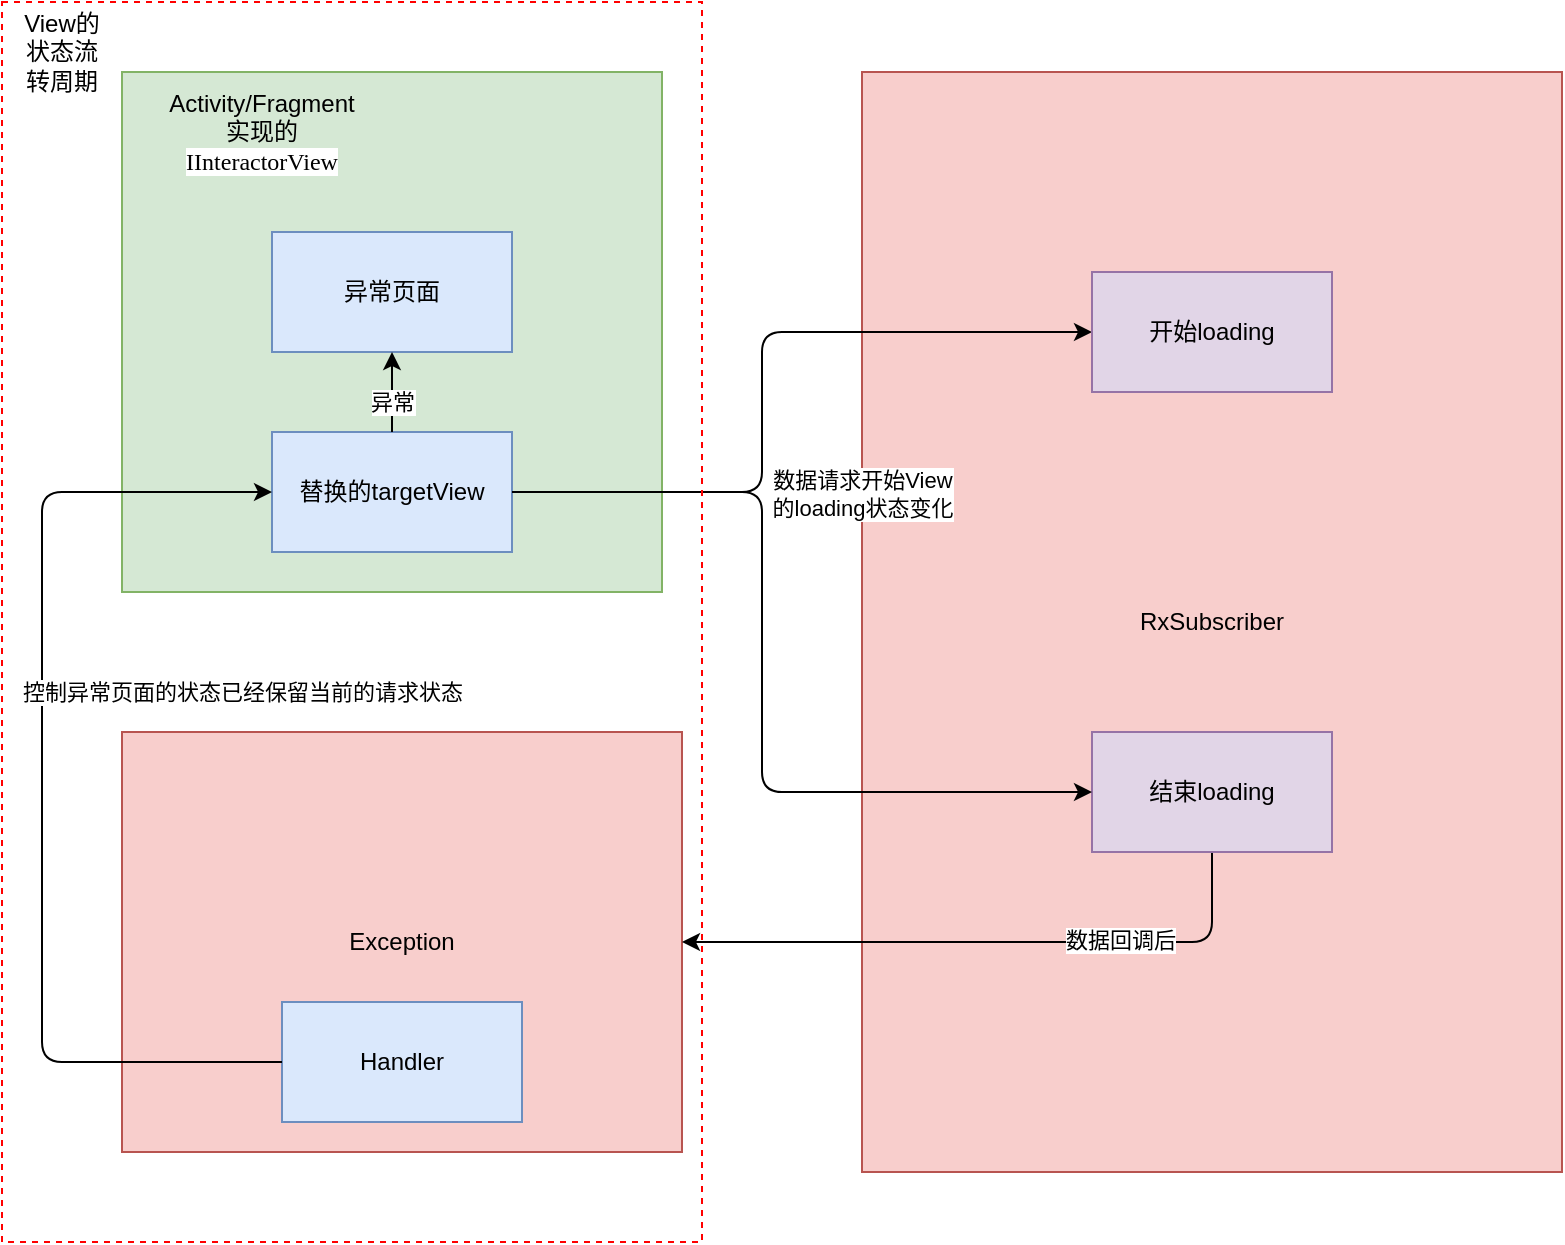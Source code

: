 <mxfile version="13.10.2" type="device" pages="6"><diagram id="SyP5SM3eaWxo3NhCiZf-" name="RxSubscriber"><mxGraphModel dx="946" dy="516" grid="1" gridSize="10" guides="1" tooltips="1" connect="1" arrows="1" fold="1" page="1" pageScale="1" pageWidth="827" pageHeight="1169" math="0" shadow="0"><root><mxCell id="0"/><mxCell id="1" parent="0"/><mxCell id="B9UmwhmxVMHtf1eWgy5c-1" value="" style="rounded=0;whiteSpace=wrap;html=1;fillColor=#d5e8d4;strokeColor=#82b366;" vertex="1" parent="1"><mxGeometry x="60" y="60" width="270" height="260" as="geometry"/></mxCell><mxCell id="B9UmwhmxVMHtf1eWgy5c-2" value="RxSubscriber" style="rounded=0;whiteSpace=wrap;html=1;fillColor=#f8cecc;strokeColor=#b85450;" vertex="1" parent="1"><mxGeometry x="430" y="60" width="350" height="550" as="geometry"/></mxCell><mxCell id="B9UmwhmxVMHtf1eWgy5c-3" value="" style="endArrow=classic;html=1;exitX=1;exitY=0.5;exitDx=0;exitDy=0;entryX=0;entryY=0.5;entryDx=0;entryDy=0;" edge="1" parent="1" source="B9UmwhmxVMHtf1eWgy5c-5" target="nBYOt_VmIZIpyWWA90-F-1"><mxGeometry width="50" height="50" relative="1" as="geometry"><mxPoint x="390" y="330" as="sourcePoint"/><mxPoint x="440" y="280" as="targetPoint"/><Array as="points"><mxPoint x="380" y="270"/><mxPoint x="380" y="190"/></Array></mxGeometry></mxCell><mxCell id="B9UmwhmxVMHtf1eWgy5c-4" value="数据请求开始View&lt;br&gt;的loading状态变化" style="edgeLabel;html=1;align=center;verticalAlign=middle;resizable=0;points=[];" vertex="1" connectable="0" parent="B9UmwhmxVMHtf1eWgy5c-3"><mxGeometry x="-0.273" relative="1" as="geometry"><mxPoint x="50.0" y="10" as="offset"/></mxGeometry></mxCell><mxCell id="B9UmwhmxVMHtf1eWgy5c-5" value="替换的targetView" style="rounded=0;whiteSpace=wrap;html=1;fillColor=#dae8fc;strokeColor=#6c8ebf;" vertex="1" parent="1"><mxGeometry x="135" y="240" width="120" height="60" as="geometry"/></mxCell><mxCell id="B9UmwhmxVMHtf1eWgy5c-6" value="Exception" style="rounded=0;whiteSpace=wrap;html=1;fillColor=#f8cecc;strokeColor=#b85450;" vertex="1" parent="1"><mxGeometry x="60" y="390" width="280" height="210" as="geometry"/></mxCell><mxCell id="B9UmwhmxVMHtf1eWgy5c-7" value="Handler" style="rounded=0;whiteSpace=wrap;html=1;fillColor=#dae8fc;strokeColor=#6c8ebf;" vertex="1" parent="1"><mxGeometry x="140" y="525" width="120" height="60" as="geometry"/></mxCell><mxCell id="B9UmwhmxVMHtf1eWgy5c-10" value="" style="endArrow=classic;html=1;entryX=0;entryY=0.5;entryDx=0;entryDy=0;exitX=0;exitY=0.5;exitDx=0;exitDy=0;" edge="1" parent="1" source="B9UmwhmxVMHtf1eWgy5c-7" target="B9UmwhmxVMHtf1eWgy5c-5"><mxGeometry width="50" height="50" relative="1" as="geometry"><mxPoint x="390" y="430" as="sourcePoint"/><mxPoint x="440" y="380" as="targetPoint"/><Array as="points"><mxPoint x="20" y="555"/><mxPoint x="20" y="270"/></Array></mxGeometry></mxCell><mxCell id="B9UmwhmxVMHtf1eWgy5c-13" value="控制异常页面的状态已经保留当前的请求状态" style="edgeLabel;html=1;align=center;verticalAlign=middle;resizable=0;points=[];" vertex="1" connectable="0" parent="B9UmwhmxVMHtf1eWgy5c-10"><mxGeometry x="0.142" y="1" relative="1" as="geometry"><mxPoint x="101" y="-8" as="offset"/></mxGeometry></mxCell><mxCell id="B9UmwhmxVMHtf1eWgy5c-11" value="" style="endArrow=classic;html=1;exitX=0.5;exitY=1;exitDx=0;exitDy=0;entryX=1;entryY=0.5;entryDx=0;entryDy=0;" edge="1" parent="1" source="nBYOt_VmIZIpyWWA90-F-2" target="B9UmwhmxVMHtf1eWgy5c-6"><mxGeometry width="50" height="50" relative="1" as="geometry"><mxPoint x="390" y="430" as="sourcePoint"/><mxPoint x="440" y="380" as="targetPoint"/><Array as="points"><mxPoint x="605" y="495"/></Array></mxGeometry></mxCell><mxCell id="B9UmwhmxVMHtf1eWgy5c-12" value="数据回调后" style="edgeLabel;html=1;align=center;verticalAlign=middle;resizable=0;points=[];" vertex="1" connectable="0" parent="B9UmwhmxVMHtf1eWgy5c-11"><mxGeometry x="-0.537" y="-1" relative="1" as="geometry"><mxPoint x="-19.38" as="offset"/></mxGeometry></mxCell><mxCell id="nBYOt_VmIZIpyWWA90-F-1" value="开始loading" style="rounded=0;whiteSpace=wrap;html=1;fillColor=#e1d5e7;strokeColor=#9673a6;" vertex="1" parent="1"><mxGeometry x="545" y="160" width="120" height="60" as="geometry"/></mxCell><mxCell id="nBYOt_VmIZIpyWWA90-F-2" value="结束loading" style="rounded=0;whiteSpace=wrap;html=1;fillColor=#e1d5e7;strokeColor=#9673a6;" vertex="1" parent="1"><mxGeometry x="545" y="390" width="120" height="60" as="geometry"/></mxCell><mxCell id="nBYOt_VmIZIpyWWA90-F-5" value="" style="endArrow=classic;html=1;exitX=1;exitY=0.5;exitDx=0;exitDy=0;entryX=0;entryY=0.5;entryDx=0;entryDy=0;" edge="1" parent="1" source="B9UmwhmxVMHtf1eWgy5c-5" target="nBYOt_VmIZIpyWWA90-F-2"><mxGeometry width="50" height="50" relative="1" as="geometry"><mxPoint x="390" y="310" as="sourcePoint"/><mxPoint x="440" y="260" as="targetPoint"/><Array as="points"><mxPoint x="380" y="270"/><mxPoint x="380" y="420"/></Array></mxGeometry></mxCell><mxCell id="nBYOt_VmIZIpyWWA90-F-6" value="异常页面" style="rounded=0;whiteSpace=wrap;html=1;fillColor=#dae8fc;strokeColor=#6c8ebf;" vertex="1" parent="1"><mxGeometry x="135" y="140" width="120" height="60" as="geometry"/></mxCell><mxCell id="nBYOt_VmIZIpyWWA90-F-7" value="" style="endArrow=classic;html=1;exitX=0.5;exitY=0;exitDx=0;exitDy=0;" edge="1" parent="1" source="B9UmwhmxVMHtf1eWgy5c-5" target="nBYOt_VmIZIpyWWA90-F-6"><mxGeometry width="50" height="50" relative="1" as="geometry"><mxPoint x="390" y="330" as="sourcePoint"/><mxPoint x="440" y="280" as="targetPoint"/></mxGeometry></mxCell><mxCell id="nBYOt_VmIZIpyWWA90-F-9" value="异常" style="edgeLabel;html=1;align=center;verticalAlign=middle;resizable=0;points=[];" vertex="1" connectable="0" parent="nBYOt_VmIZIpyWWA90-F-7"><mxGeometry x="-0.25" relative="1" as="geometry"><mxPoint as="offset"/></mxGeometry></mxCell><mxCell id="nBYOt_VmIZIpyWWA90-F-8" value="Activity/Fragment 实现的&lt;span style=&quot;font-size: 9pt ; background-color: rgb(255 , 255 , 255) ; font-family: &amp;#34;menlo&amp;#34;&quot;&gt;IInteractorView&lt;/span&gt;" style="text;html=1;strokeColor=none;fillColor=none;align=center;verticalAlign=middle;whiteSpace=wrap;rounded=0;" vertex="1" parent="1"><mxGeometry x="110" y="80" width="40" height="20" as="geometry"/></mxCell><mxCell id="lUYMsltrtlHEx39kfIbt-1" value="" style="rounded=0;whiteSpace=wrap;html=1;dashed=1;fillColor=none;strokeColor=#FF0000;" vertex="1" parent="1"><mxGeometry y="25" width="350" height="620" as="geometry"/></mxCell><mxCell id="lUYMsltrtlHEx39kfIbt-2" value="View的状态流转周期" style="text;html=1;strokeColor=none;fillColor=none;align=center;verticalAlign=middle;whiteSpace=wrap;rounded=0;dashed=1;" vertex="1" parent="1"><mxGeometry x="10" y="40" width="40" height="20" as="geometry"/></mxCell></root></mxGraphModel></diagram><diagram id="Js-YF8ioMhH3fKkWfK-U" name="LiveRequest"><mxGraphModel dx="1773" dy="516" grid="1" gridSize="10" guides="1" tooltips="1" connect="1" arrows="1" fold="1" page="1" pageScale="1" pageWidth="827" pageHeight="1169" math="0" shadow="0"><root><mxCell id="U94B5hFVjcGxy5VOEOxD-0"/><mxCell id="U94B5hFVjcGxy5VOEOxD-1" parent="U94B5hFVjcGxy5VOEOxD-0"/><mxCell id="U94B5hFVjcGxy5VOEOxD-2" value="LiveRequest" style="rounded=0;whiteSpace=wrap;html=1;fillColor=#f8cecc;strokeColor=#b85450;" vertex="1" parent="U94B5hFVjcGxy5VOEOxD-1"><mxGeometry x="530" y="40" width="260" height="450" as="geometry"/></mxCell><mxCell id="U94B5hFVjcGxy5VOEOxD-3" value="" style="rounded=0;whiteSpace=wrap;html=1;fillColor=#f8cecc;strokeColor=#b85450;" vertex="1" parent="U94B5hFVjcGxy5VOEOxD-1"><mxGeometry x="80" y="40" width="360" height="210" as="geometry"/></mxCell><mxCell id="vG50YiBSw65cjCl8z0WW-0" value="targetView" style="rounded=0;whiteSpace=wrap;html=1;fillColor=#d5e8d4;strokeColor=#82b366;" vertex="1" parent="U94B5hFVjcGxy5VOEOxD-1"><mxGeometry x="190" y="180" width="120" height="60" as="geometry"/></mxCell><mxCell id="vG50YiBSw65cjCl8z0WW-1" value="请求和结束请求状态&lt;br&gt;的变化控制loading状态" style="endArrow=classic;html=1;exitX=1;exitY=0.5;exitDx=0;exitDy=0;" edge="1" parent="U94B5hFVjcGxy5VOEOxD-1" source="vG50YiBSw65cjCl8z0WW-0" target="vO1el9ON1mU4tOg8aEtU-0"><mxGeometry x="-0.1" y="45" width="50" height="50" relative="1" as="geometry"><mxPoint x="390" y="320" as="sourcePoint"/><mxPoint x="440" y="270" as="targetPoint"/><Array as="points"><mxPoint x="470" y="210"/><mxPoint x="470" y="140"/></Array><mxPoint as="offset"/></mxGeometry></mxCell><mxCell id="vG50YiBSw65cjCl8z0WW-2" value="ErrorHandler" style="rounded=0;whiteSpace=wrap;html=1;fillColor=#f8cecc;strokeColor=#b85450;" vertex="1" parent="U94B5hFVjcGxy5VOEOxD-1"><mxGeometry x="70" y="310" width="360" height="140" as="geometry"/></mxCell><mxCell id="vG50YiBSw65cjCl8z0WW-5" value="" style="endArrow=classic;html=1;exitX=0.5;exitY=1;exitDx=0;exitDy=0;entryX=1;entryY=0.75;entryDx=0;entryDy=0;" edge="1" parent="U94B5hFVjcGxy5VOEOxD-1" source="vO1el9ON1mU4tOg8aEtU-1" target="vG50YiBSw65cjCl8z0WW-2"><mxGeometry width="50" height="50" relative="1" as="geometry"><mxPoint x="390" y="320" as="sourcePoint"/><mxPoint x="440" y="270" as="targetPoint"/><Array as="points"><mxPoint x="660" y="410"/></Array></mxGeometry></mxCell><mxCell id="vG50YiBSw65cjCl8z0WW-6" value="异常回调后" style="edgeLabel;html=1;align=center;verticalAlign=middle;resizable=0;points=[];" vertex="1" connectable="0" parent="vG50YiBSw65cjCl8z0WW-5"><mxGeometry x="0.356" relative="1" as="geometry"><mxPoint x="10.92" as="offset"/></mxGeometry></mxCell><mxCell id="vG50YiBSw65cjCl8z0WW-7" value="" style="endArrow=classic;html=1;entryX=0;entryY=0.5;entryDx=0;entryDy=0;exitX=0;exitY=0.5;exitDx=0;exitDy=0;" edge="1" parent="U94B5hFVjcGxy5VOEOxD-1" source="vG50YiBSw65cjCl8z0WW-2"><mxGeometry width="50" height="50" relative="1" as="geometry"><mxPoint x="85" y="340" as="sourcePoint"/><mxPoint x="195" y="210" as="targetPoint"/><Array as="points"><mxPoint x="15" y="380"/><mxPoint x="15" y="210"/></Array></mxGeometry></mxCell><mxCell id="vG50YiBSw65cjCl8z0WW-8" value="异常回调后，对tagretView的状态进行处理变化，&lt;br&gt;同时记录当前请求快照" style="edgeLabel;html=1;align=center;verticalAlign=middle;resizable=0;points=[];" vertex="1" connectable="0" parent="vG50YiBSw65cjCl8z0WW-7"><mxGeometry x="-0.163" y="2" relative="1" as="geometry"><mxPoint x="112" y="14" as="offset"/></mxGeometry></mxCell><mxCell id="vG50YiBSw65cjCl8z0WW-9" value="Model的生命周期（没有则创建新的，生命周期结束则结束）&lt;br&gt;一个接口对应一个model缓存" style="rounded=0;whiteSpace=wrap;html=1;fillColor=#f8cecc;strokeColor=#b85450;" vertex="1" parent="U94B5hFVjcGxy5VOEOxD-1"><mxGeometry x="80" y="500" width="430" height="250" as="geometry"/></mxCell><mxCell id="vG50YiBSw65cjCl8z0WW-11" value="跟着Activity走" style="rounded=0;whiteSpace=wrap;html=1;fillColor=#dae8fc;strokeColor=#6c8ebf;" vertex="1" parent="U94B5hFVjcGxy5VOEOxD-1"><mxGeometry x="80" y="680" width="120" height="60" as="geometry"/></mxCell><mxCell id="vG50YiBSw65cjCl8z0WW-12" value="跟着Fragment走" style="rounded=0;whiteSpace=wrap;html=1;fillColor=#dae8fc;strokeColor=#6c8ebf;" vertex="1" parent="U94B5hFVjcGxy5VOEOxD-1"><mxGeometry x="215" y="680" width="120" height="60" as="geometry"/></mxCell><mxCell id="vG50YiBSw65cjCl8z0WW-13" value="跟Application走" style="rounded=0;whiteSpace=wrap;html=1;fillColor=#dae8fc;strokeColor=#6c8ebf;" vertex="1" parent="U94B5hFVjcGxy5VOEOxD-1"><mxGeometry x="370" y="680" width="120" height="60" as="geometry"/></mxCell><mxCell id="vG50YiBSw65cjCl8z0WW-14" value="" style="endArrow=classic;html=1;exitX=0.5;exitY=1;exitDx=0;exitDy=0;entryX=1;entryY=0.5;entryDx=0;entryDy=0;" edge="1" parent="U94B5hFVjcGxy5VOEOxD-1" source="U94B5hFVjcGxy5VOEOxD-2" target="vG50YiBSw65cjCl8z0WW-13"><mxGeometry width="50" height="50" relative="1" as="geometry"><mxPoint x="450" y="550" as="sourcePoint"/><mxPoint x="500" y="500" as="targetPoint"/><Array as="points"><mxPoint x="660" y="710"/></Array></mxGeometry></mxCell><mxCell id="vG50YiBSw65cjCl8z0WW-15" value="回调到Livedata中" style="edgeLabel;html=1;align=center;verticalAlign=middle;resizable=0;points=[];" vertex="1" connectable="0" parent="vG50YiBSw65cjCl8z0WW-14"><mxGeometry x="-0.359" y="-2" relative="1" as="geometry"><mxPoint as="offset"/></mxGeometry></mxCell><mxCell id="vG50YiBSw65cjCl8z0WW-17" value="复用的缓存回调到监听的Activity以及Activity之下的Fragment" style="rounded=0;whiteSpace=wrap;html=1;fillColor=#dae8fc;strokeColor=#6c8ebf;" vertex="1" parent="U94B5hFVjcGxy5VOEOxD-1"><mxGeometry x="85" y="800" width="110" height="60" as="geometry"/></mxCell><mxCell id="vG50YiBSw65cjCl8z0WW-18" value="" style="endArrow=classic;html=1;exitX=0.5;exitY=1;exitDx=0;exitDy=0;entryX=0.5;entryY=0;entryDx=0;entryDy=0;" edge="1" parent="U94B5hFVjcGxy5VOEOxD-1" source="vG50YiBSw65cjCl8z0WW-11" target="vG50YiBSw65cjCl8z0WW-17"><mxGeometry width="50" height="50" relative="1" as="geometry"><mxPoint x="450" y="760" as="sourcePoint"/><mxPoint x="500" y="710" as="targetPoint"/></mxGeometry></mxCell><mxCell id="vG50YiBSw65cjCl8z0WW-19" value="复用的缓存回调到监听的Fragment" style="rounded=0;whiteSpace=wrap;html=1;fillColor=#dae8fc;strokeColor=#6c8ebf;" vertex="1" parent="U94B5hFVjcGxy5VOEOxD-1"><mxGeometry x="217.5" y="800" width="115" height="60" as="geometry"/></mxCell><mxCell id="vG50YiBSw65cjCl8z0WW-20" value="" style="endArrow=classic;html=1;exitX=0.5;exitY=1;exitDx=0;exitDy=0;entryX=0.5;entryY=0;entryDx=0;entryDy=0;" edge="1" parent="U94B5hFVjcGxy5VOEOxD-1" source="vG50YiBSw65cjCl8z0WW-12" target="vG50YiBSw65cjCl8z0WW-19"><mxGeometry width="50" height="50" relative="1" as="geometry"><mxPoint x="450" y="760" as="sourcePoint"/><mxPoint x="500" y="710" as="targetPoint"/></mxGeometry></mxCell><mxCell id="vG50YiBSw65cjCl8z0WW-21" value="复用的缓存回调到App任何一处" style="rounded=0;whiteSpace=wrap;html=1;fillColor=#dae8fc;strokeColor=#6c8ebf;" vertex="1" parent="U94B5hFVjcGxy5VOEOxD-1"><mxGeometry x="370" y="800" width="120" height="60" as="geometry"/></mxCell><mxCell id="vG50YiBSw65cjCl8z0WW-22" value="" style="endArrow=classic;html=1;exitX=0.5;exitY=1;exitDx=0;exitDy=0;entryX=0.5;entryY=0;entryDx=0;entryDy=0;" edge="1" parent="U94B5hFVjcGxy5VOEOxD-1" source="vG50YiBSw65cjCl8z0WW-13" target="vG50YiBSw65cjCl8z0WW-21"><mxGeometry width="50" height="50" relative="1" as="geometry"><mxPoint x="450" y="750" as="sourcePoint"/><mxPoint x="500" y="700" as="targetPoint"/></mxGeometry></mxCell><mxCell id="6Y2dvA37zDLi_fhjsUXM-0" value="异常页面" style="rounded=0;whiteSpace=wrap;html=1;fillColor=#dae8fc;strokeColor=#6c8ebf;" vertex="1" parent="U94B5hFVjcGxy5VOEOxD-1"><mxGeometry x="190" y="80" width="120" height="60" as="geometry"/></mxCell><mxCell id="6Y2dvA37zDLi_fhjsUXM-1" value="Activity/Fragment 实现的&lt;span style=&quot;font-size: 9pt ; background-color: rgb(255 , 255 , 255) ; font-family: &amp;#34;menlo&amp;#34;&quot;&gt;IInteractorView&lt;/span&gt;" style="text;html=1;strokeColor=none;fillColor=none;align=center;verticalAlign=middle;whiteSpace=wrap;rounded=0;" vertex="1" parent="U94B5hFVjcGxy5VOEOxD-1"><mxGeometry x="130" y="50" width="40" height="20" as="geometry"/></mxCell><mxCell id="6Y2dvA37zDLi_fhjsUXM-2" value="" style="endArrow=classic;html=1;exitX=0.5;exitY=0;exitDx=0;exitDy=0;" edge="1" parent="U94B5hFVjcGxy5VOEOxD-1" source="vG50YiBSw65cjCl8z0WW-0" target="6Y2dvA37zDLi_fhjsUXM-0"><mxGeometry width="50" height="50" relative="1" as="geometry"><mxPoint x="450" y="160" as="sourcePoint"/><mxPoint x="500" y="110" as="targetPoint"/></mxGeometry></mxCell><mxCell id="vO1el9ON1mU4tOg8aEtU-0" value="开始loading" style="rounded=0;whiteSpace=wrap;html=1;fillColor=#dae8fc;strokeColor=#6c8ebf;" vertex="1" parent="U94B5hFVjcGxy5VOEOxD-1"><mxGeometry x="600" y="110" width="120" height="60" as="geometry"/></mxCell><mxCell id="vO1el9ON1mU4tOg8aEtU-1" value="结束loading" style="rounded=0;whiteSpace=wrap;html=1;fillColor=#dae8fc;strokeColor=#6c8ebf;" vertex="1" parent="U94B5hFVjcGxy5VOEOxD-1"><mxGeometry x="600" y="310" width="120" height="60" as="geometry"/></mxCell><mxCell id="vO1el9ON1mU4tOg8aEtU-2" value="" style="endArrow=classic;html=1;exitX=1;exitY=0.5;exitDx=0;exitDy=0;entryX=0;entryY=0.5;entryDx=0;entryDy=0;" edge="1" parent="U94B5hFVjcGxy5VOEOxD-1" source="vG50YiBSw65cjCl8z0WW-0" target="vO1el9ON1mU4tOg8aEtU-1"><mxGeometry width="50" height="50" relative="1" as="geometry"><mxPoint x="450" y="210" as="sourcePoint"/><mxPoint x="500" y="160" as="targetPoint"/><Array as="points"><mxPoint x="470" y="210"/><mxPoint x="470" y="340"/></Array></mxGeometry></mxCell><mxCell id="VzfiReWlcrqMBnveS-wq-0" value="" style="rounded=0;whiteSpace=wrap;html=1;dashed=1;fillColor=none;strokeColor=#FF0000;" vertex="1" parent="U94B5hFVjcGxy5VOEOxD-1"><mxGeometry y="20" width="500" height="450" as="geometry"/></mxCell><mxCell id="VzfiReWlcrqMBnveS-wq-1" value="View的状态流转周期" style="text;html=1;strokeColor=none;fillColor=none;align=center;verticalAlign=middle;whiteSpace=wrap;rounded=0;dashed=1;" vertex="1" parent="U94B5hFVjcGxy5VOEOxD-1"><mxGeometry y="30" width="110" height="20" as="geometry"/></mxCell><mxCell id="xCHzdCen8tchaiQlttoD-0" value="" style="rounded=0;whiteSpace=wrap;html=1;dashed=1;fillColor=none;strokeColor=#0000FF;" vertex="1" parent="U94B5hFVjcGxy5VOEOxD-1"><mxGeometry x="10" y="490" width="510" height="390" as="geometry"/></mxCell><mxCell id="xCHzdCen8tchaiQlttoD-1" value="数据流转周期" style="text;html=1;strokeColor=none;fillColor=none;align=center;verticalAlign=middle;whiteSpace=wrap;rounded=0;dashed=1;" vertex="1" parent="U94B5hFVjcGxy5VOEOxD-1"><mxGeometry x="10" y="500" width="40" height="20" as="geometry"/></mxCell></root></mxGraphModel></diagram><diagram id="lCly28CcFhlUNZ97sQhY" name="LiveRequest数据模型"><mxGraphModel dx="946" dy="516" grid="1" gridSize="10" guides="1" tooltips="1" connect="1" arrows="1" fold="1" page="1" pageScale="1" pageWidth="827" pageHeight="1169" math="0" shadow="0"><root><mxCell id="A7OEVUOriLvcSrrLWheG-0"/><mxCell id="A7OEVUOriLvcSrrLWheG-1" parent="A7OEVUOriLvcSrrLWheG-0"/><mxCell id="A7OEVUOriLvcSrrLWheG-2" value="View" style="rounded=0;whiteSpace=wrap;html=1;fillColor=#f8cecc;strokeColor=#b85450;" vertex="1" parent="A7OEVUOriLvcSrrLWheG-1"><mxGeometry x="570" y="20" width="230" height="460" as="geometry"/></mxCell><mxCell id="A7OEVUOriLvcSrrLWheG-3" value="LiveRequest1" style="rounded=0;whiteSpace=wrap;html=1;fillColor=#dae8fc;strokeColor=#6c8ebf;" vertex="1" parent="A7OEVUOriLvcSrrLWheG-1"><mxGeometry x="180" y="60" width="170" height="50" as="geometry"/></mxCell><mxCell id="NoL2GxLBaWpuGvtMG_gr-0" value="接口1" style="rounded=0;whiteSpace=wrap;html=1;fillColor=#dae8fc;strokeColor=#6c8ebf;" vertex="1" parent="A7OEVUOriLvcSrrLWheG-1"><mxGeometry x="20" y="60" width="120" height="50" as="geometry"/></mxCell><mxCell id="NoL2GxLBaWpuGvtMG_gr-2" value="" style="endArrow=classic;startArrow=classic;html=1;exitX=1;exitY=0.5;exitDx=0;exitDy=0;entryX=0;entryY=0.5;entryDx=0;entryDy=0;" edge="1" parent="A7OEVUOriLvcSrrLWheG-1" source="NoL2GxLBaWpuGvtMG_gr-0" target="A7OEVUOriLvcSrrLWheG-3"><mxGeometry width="50" height="50" relative="1" as="geometry"><mxPoint x="390" y="260" as="sourcePoint"/><mxPoint x="440" y="210" as="targetPoint"/></mxGeometry></mxCell><mxCell id="NoL2GxLBaWpuGvtMG_gr-3" value="" style="endArrow=classic;startArrow=classic;html=1;exitX=1;exitY=0.5;exitDx=0;exitDy=0;entryX=-0.003;entryY=0.148;entryDx=0;entryDy=0;entryPerimeter=0;" edge="1" parent="A7OEVUOriLvcSrrLWheG-1" source="A7OEVUOriLvcSrrLWheG-3" target="A7OEVUOriLvcSrrLWheG-2"><mxGeometry width="50" height="50" relative="1" as="geometry"><mxPoint x="350" y="90" as="sourcePoint"/><mxPoint x="440" y="82" as="targetPoint"/></mxGeometry></mxCell><mxCell id="NoL2GxLBaWpuGvtMG_gr-4" value="一个生命周期只有一个接口缓存" style="text;html=1;align=center;verticalAlign=middle;resizable=0;points=[];autosize=1;" vertex="1" parent="A7OEVUOriLvcSrrLWheG-1"><mxGeometry x="380" y="90" width="180" height="20" as="geometry"/></mxCell><mxCell id="NoL2GxLBaWpuGvtMG_gr-5" value="接口2" style="rounded=0;whiteSpace=wrap;html=1;fillColor=#dae8fc;strokeColor=#6c8ebf;" vertex="1" parent="A7OEVUOriLvcSrrLWheG-1"><mxGeometry x="20" y="190" width="120" height="50" as="geometry"/></mxCell><mxCell id="NoL2GxLBaWpuGvtMG_gr-6" value="LiveRequest2" style="rounded=0;whiteSpace=wrap;html=1;fillColor=#dae8fc;strokeColor=#6c8ebf;" vertex="1" parent="A7OEVUOriLvcSrrLWheG-1"><mxGeometry x="180" y="190" width="170" height="50" as="geometry"/></mxCell><mxCell id="NoL2GxLBaWpuGvtMG_gr-7" value="" style="endArrow=classic;startArrow=classic;html=1;exitX=1;exitY=0.5;exitDx=0;exitDy=0;entryX=0;entryY=0.5;entryDx=0;entryDy=0;" edge="1" parent="A7OEVUOriLvcSrrLWheG-1" source="NoL2GxLBaWpuGvtMG_gr-5" target="NoL2GxLBaWpuGvtMG_gr-6"><mxGeometry width="50" height="50" relative="1" as="geometry"><mxPoint x="150" y="95" as="sourcePoint"/><mxPoint x="190" y="95" as="targetPoint"/></mxGeometry></mxCell><mxCell id="NoL2GxLBaWpuGvtMG_gr-8" value="" style="endArrow=classic;startArrow=classic;html=1;exitX=1;exitY=0.5;exitDx=0;exitDy=0;entryX=-0.004;entryY=0.424;entryDx=0;entryDy=0;entryPerimeter=0;" edge="1" parent="A7OEVUOriLvcSrrLWheG-1" source="NoL2GxLBaWpuGvtMG_gr-6" target="A7OEVUOriLvcSrrLWheG-2"><mxGeometry width="50" height="50" relative="1" as="geometry"><mxPoint x="360.35" y="220" as="sourcePoint"/><mxPoint x="579.66" y="223.08" as="targetPoint"/></mxGeometry></mxCell></root></mxGraphModel></diagram><diagram id="JBGCKsdwMUhUIotb3JdP" name="请求模型"><mxGraphModel dx="946" dy="516" grid="1" gridSize="10" guides="1" tooltips="1" connect="1" arrows="1" fold="1" page="1" pageScale="1" pageWidth="827" pageHeight="1169" math="0" shadow="0"><root><mxCell id="xXsODAGpPEQsK8xFj7rp-0"/><mxCell id="xXsODAGpPEQsK8xFj7rp-1" parent="xXsODAGpPEQsK8xFj7rp-0"/><mxCell id="xXsODAGpPEQsK8xFj7rp-2" value="View 负责ui的变化" style="rounded=0;whiteSpace=wrap;html=1;fillColor=#dae8fc;strokeColor=#6c8ebf;" vertex="1" parent="xXsODAGpPEQsK8xFj7rp-1"><mxGeometry x="50" y="70" width="250" height="300" as="geometry"/></mxCell><mxCell id="xXsODAGpPEQsK8xFj7rp-3" value="RxSubscriber 负责网络的请求" style="rounded=0;whiteSpace=wrap;html=1;fillColor=#dae8fc;strokeColor=#6c8ebf;" vertex="1" parent="xXsODAGpPEQsK8xFj7rp-1"><mxGeometry x="490" y="70" width="230" height="310" as="geometry"/></mxCell><mxCell id="Db-h73qT6tGAL2tOvnt3-0" value="" style="endArrow=classic;html=1;exitX=1.004;exitY=0.38;exitDx=0;exitDy=0;exitPerimeter=0;entryX=0.004;entryY=0.358;entryDx=0;entryDy=0;entryPerimeter=0;" edge="1" parent="xXsODAGpPEQsK8xFj7rp-1" source="xXsODAGpPEQsK8xFj7rp-2" target="xXsODAGpPEQsK8xFj7rp-3"><mxGeometry width="50" height="50" relative="1" as="geometry"><mxPoint x="390" y="290" as="sourcePoint"/><mxPoint x="440" y="240" as="targetPoint"/></mxGeometry></mxCell><mxCell id="Db-h73qT6tGAL2tOvnt3-2" value="请求" style="edgeLabel;html=1;align=center;verticalAlign=middle;resizable=0;points=[];" vertex="1" connectable="0" parent="Db-h73qT6tGAL2tOvnt3-0"><mxGeometry x="0.179" y="-2" relative="1" as="geometry"><mxPoint as="offset"/></mxGeometry></mxCell><mxCell id="Db-h73qT6tGAL2tOvnt3-1" value="回调" style="endArrow=classic;html=1;exitX=0;exitY=0.75;exitDx=0;exitDy=0;entryX=1;entryY=0.783;entryDx=0;entryDy=0;entryPerimeter=0;" edge="1" parent="xXsODAGpPEQsK8xFj7rp-1" source="xXsODAGpPEQsK8xFj7rp-3" target="xXsODAGpPEQsK8xFj7rp-2"><mxGeometry width="50" height="50" relative="1" as="geometry"><mxPoint x="390" y="290" as="sourcePoint"/><mxPoint x="440" y="240" as="targetPoint"/></mxGeometry></mxCell></root></mxGraphModel></diagram><diagram id="mK-n6_XhllAG5KAQyE2t" name="传统的LiveData+ViewModel"><mxGraphModel dx="946" dy="516" grid="1" gridSize="10" guides="1" tooltips="1" connect="1" arrows="1" fold="1" page="1" pageScale="1" pageWidth="827" pageHeight="1169" math="0" shadow="0"><root><mxCell id="0lmfI1BWp7-6CWoJCbQ5-0"/><mxCell id="0lmfI1BWp7-6CWoJCbQ5-1" parent="0lmfI1BWp7-6CWoJCbQ5-0"/><mxCell id="0lmfI1BWp7-6CWoJCbQ5-2" value="接口" style="rounded=0;whiteSpace=wrap;html=1;fillColor=#f8cecc;strokeColor=#b85450;" vertex="1" parent="0lmfI1BWp7-6CWoJCbQ5-1"><mxGeometry y="95" width="120" height="280" as="geometry"/></mxCell><mxCell id="0lmfI1BWp7-6CWoJCbQ5-3" value="&lt;p class=&quot;p1&quot; style=&quot;margin: 0px ; font-stretch: normal ; font-size: 18px ; line-height: normal ; font-family: &amp;#34;helvetica light&amp;#34;&quot;&gt;&lt;span class=&quot;s1&quot;&gt;Repository&lt;/span&gt;&lt;/p&gt;" style="rounded=0;whiteSpace=wrap;html=1;fillColor=#ffe6cc;strokeColor=#d79b00;" vertex="1" parent="0lmfI1BWp7-6CWoJCbQ5-1"><mxGeometry x="170" y="100" width="120" height="280" as="geometry"/></mxCell><mxCell id="0lmfI1BWp7-6CWoJCbQ5-4" value="viewmodel" style="rounded=0;whiteSpace=wrap;html=1;fillColor=#d5e8d4;strokeColor=#82b366;" vertex="1" parent="0lmfI1BWp7-6CWoJCbQ5-1"><mxGeometry x="530" y="100" width="120" height="280" as="geometry"/></mxCell><mxCell id="0lmfI1BWp7-6CWoJCbQ5-5" value="LiveData" style="rounded=0;whiteSpace=wrap;html=1;fillColor=#fff2cc;strokeColor=#d6b656;" vertex="1" parent="0lmfI1BWp7-6CWoJCbQ5-1"><mxGeometry x="350" y="95" width="120" height="290" as="geometry"/></mxCell><mxCell id="0lmfI1BWp7-6CWoJCbQ5-6" value="View" style="rounded=0;whiteSpace=wrap;html=1;fillColor=#dae8fc;strokeColor=#6c8ebf;" vertex="1" parent="0lmfI1BWp7-6CWoJCbQ5-1"><mxGeometry x="707" y="92.5" width="120" height="295" as="geometry"/></mxCell><mxCell id="0lmfI1BWp7-6CWoJCbQ5-7" value="" style="endArrow=classic;html=1;exitX=1;exitY=0.5;exitDx=0;exitDy=0;" edge="1" parent="0lmfI1BWp7-6CWoJCbQ5-1" source="0lmfI1BWp7-6CWoJCbQ5-2"><mxGeometry width="50" height="50" relative="1" as="geometry"><mxPoint x="390" y="290" as="sourcePoint"/><mxPoint x="170" y="235" as="targetPoint"/></mxGeometry></mxCell><mxCell id="0lmfI1BWp7-6CWoJCbQ5-8" value="" style="endArrow=classic;html=1;exitX=1;exitY=0.5;exitDx=0;exitDy=0;entryX=0;entryY=0.5;entryDx=0;entryDy=0;" edge="1" parent="0lmfI1BWp7-6CWoJCbQ5-1" source="0lmfI1BWp7-6CWoJCbQ5-3" target="0lmfI1BWp7-6CWoJCbQ5-5"><mxGeometry width="50" height="50" relative="1" as="geometry"><mxPoint x="130" y="245" as="sourcePoint"/><mxPoint x="180" y="245" as="targetPoint"/></mxGeometry></mxCell><mxCell id="0lmfI1BWp7-6CWoJCbQ5-9" value="" style="endArrow=classic;html=1;exitX=1;exitY=0.5;exitDx=0;exitDy=0;entryX=0;entryY=0.5;entryDx=0;entryDy=0;" edge="1" parent="0lmfI1BWp7-6CWoJCbQ5-1" source="0lmfI1BWp7-6CWoJCbQ5-5" target="0lmfI1BWp7-6CWoJCbQ5-4"><mxGeometry width="50" height="50" relative="1" as="geometry"><mxPoint x="300" y="250" as="sourcePoint"/><mxPoint x="360" y="250" as="targetPoint"/></mxGeometry></mxCell><mxCell id="0lmfI1BWp7-6CWoJCbQ5-10" value="" style="endArrow=classic;html=1;exitX=1;exitY=0.5;exitDx=0;exitDy=0;entryX=0;entryY=0.5;entryDx=0;entryDy=0;" edge="1" parent="0lmfI1BWp7-6CWoJCbQ5-1" source="0lmfI1BWp7-6CWoJCbQ5-4" target="0lmfI1BWp7-6CWoJCbQ5-6"><mxGeometry width="50" height="50" relative="1" as="geometry"><mxPoint x="480" y="250" as="sourcePoint"/><mxPoint x="540" y="250" as="targetPoint"/></mxGeometry></mxCell></root></mxGraphModel></diagram><diagram id="IyilsrzxlKTUB-BC783l" name="Page-6"><mxGraphModel dx="946" dy="516" grid="1" gridSize="10" guides="1" tooltips="1" connect="1" arrows="1" fold="1" page="1" pageScale="1" pageWidth="827" pageHeight="1169" math="0" shadow="0"><root><mxCell id="z9LC6AyqpogKRS8HW6Up-0"/><mxCell id="z9LC6AyqpogKRS8HW6Up-1" parent="z9LC6AyqpogKRS8HW6Up-0"/><mxCell id="w-bx-De6G4eSEiryKJPy-0" value="接口(LiveRequest)" style="rounded=0;whiteSpace=wrap;html=1;fillColor=#f8cecc;strokeColor=#b85450;" vertex="1" parent="z9LC6AyqpogKRS8HW6Up-1"><mxGeometry x="90" y="102.5" width="120" height="280" as="geometry"/></mxCell><mxCell id="w-bx-De6G4eSEiryKJPy-4" value="View" style="rounded=0;whiteSpace=wrap;html=1;fillColor=#dae8fc;strokeColor=#6c8ebf;" vertex="1" parent="z9LC6AyqpogKRS8HW6Up-1"><mxGeometry x="610" y="95" width="120" height="295" as="geometry"/></mxCell><mxCell id="w-bx-De6G4eSEiryKJPy-5" value="" style="endArrow=classic;html=1;exitX=1;exitY=0.25;exitDx=0;exitDy=0;entryX=0;entryY=0.25;entryDx=0;entryDy=0;" edge="1" parent="z9LC6AyqpogKRS8HW6Up-1" source="w-bx-De6G4eSEiryKJPy-0" target="w-bx-De6G4eSEiryKJPy-4"><mxGeometry width="50" height="50" relative="1" as="geometry"><mxPoint x="390" y="290" as="sourcePoint"/><mxPoint x="440" y="240" as="targetPoint"/></mxGeometry></mxCell><mxCell id="w-bx-De6G4eSEiryKJPy-6" value="data 修改View" style="edgeLabel;html=1;align=center;verticalAlign=middle;resizable=0;points=[];" vertex="1" connectable="0" parent="w-bx-De6G4eSEiryKJPy-5"><mxGeometry x="-0.093" y="1" relative="1" as="geometry"><mxPoint as="offset"/></mxGeometry></mxCell><mxCell id="w-bx-De6G4eSEiryKJPy-9" value="" style="endArrow=classic;html=1;entryX=1;entryY=0.75;entryDx=0;entryDy=0;" edge="1" parent="z9LC6AyqpogKRS8HW6Up-1" target="w-bx-De6G4eSEiryKJPy-0"><mxGeometry width="50" height="50" relative="1" as="geometry"><mxPoint x="610" y="313" as="sourcePoint"/><mxPoint x="440" y="240" as="targetPoint"/></mxGeometry></mxCell><mxCell id="w-bx-De6G4eSEiryKJPy-10" value="event触发" style="edgeLabel;html=1;align=center;verticalAlign=middle;resizable=0;points=[];" vertex="1" connectable="0" parent="w-bx-De6G4eSEiryKJPy-9"><mxGeometry x="0.079" y="1" relative="1" as="geometry"><mxPoint as="offset"/></mxGeometry></mxCell></root></mxGraphModel></diagram></mxfile>